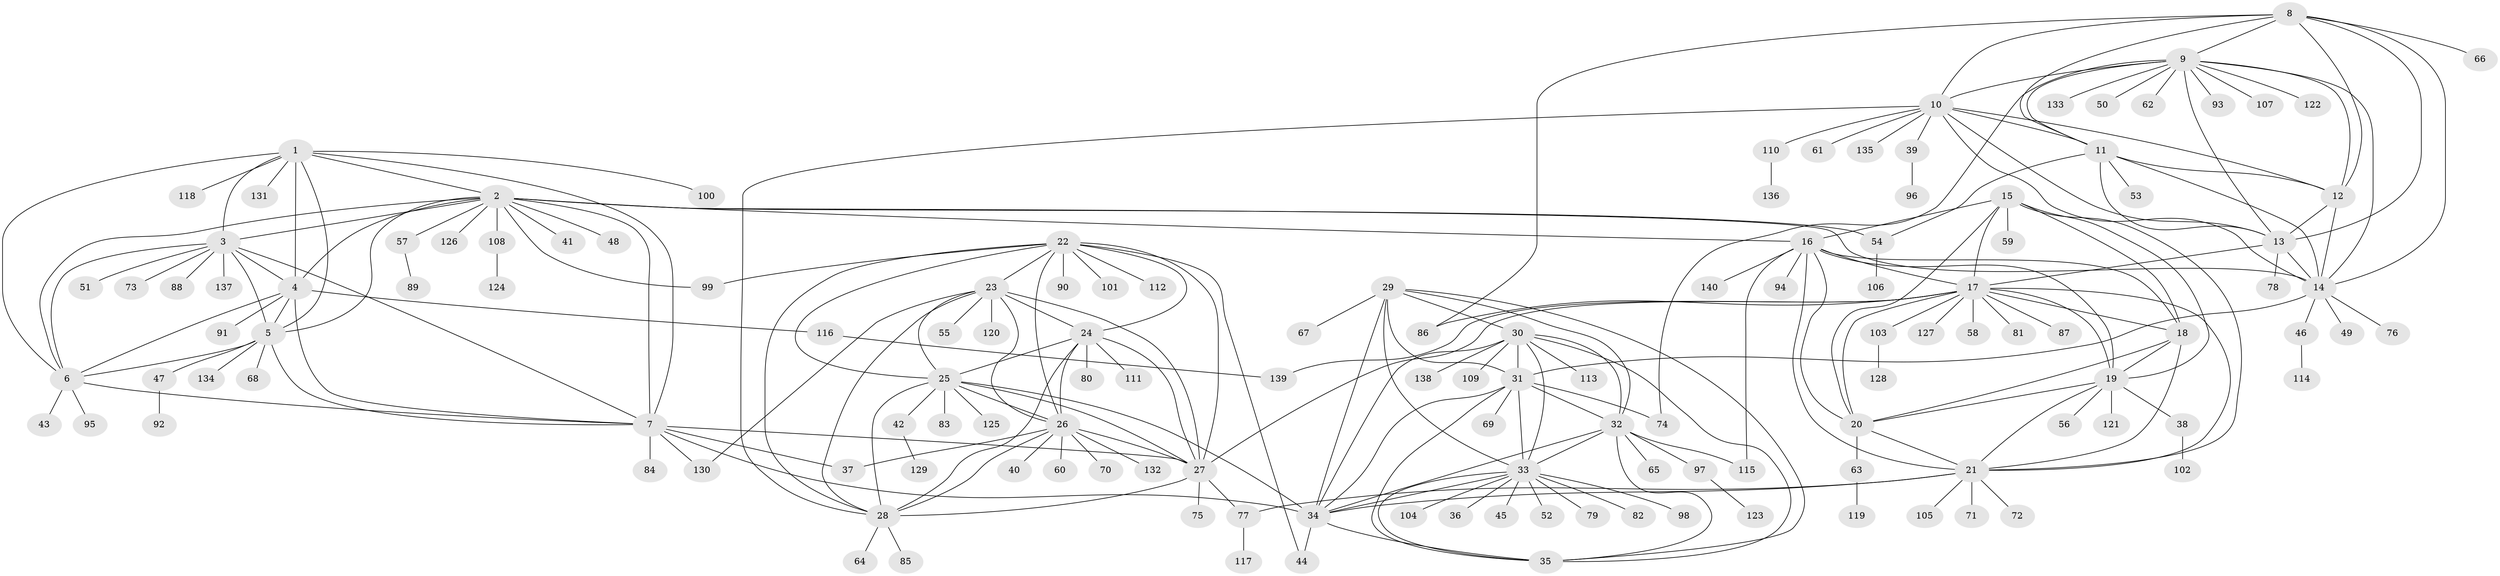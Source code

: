 // Generated by graph-tools (version 1.1) at 2025/15/03/09/25 04:15:53]
// undirected, 140 vertices, 230 edges
graph export_dot {
graph [start="1"]
  node [color=gray90,style=filled];
  1;
  2;
  3;
  4;
  5;
  6;
  7;
  8;
  9;
  10;
  11;
  12;
  13;
  14;
  15;
  16;
  17;
  18;
  19;
  20;
  21;
  22;
  23;
  24;
  25;
  26;
  27;
  28;
  29;
  30;
  31;
  32;
  33;
  34;
  35;
  36;
  37;
  38;
  39;
  40;
  41;
  42;
  43;
  44;
  45;
  46;
  47;
  48;
  49;
  50;
  51;
  52;
  53;
  54;
  55;
  56;
  57;
  58;
  59;
  60;
  61;
  62;
  63;
  64;
  65;
  66;
  67;
  68;
  69;
  70;
  71;
  72;
  73;
  74;
  75;
  76;
  77;
  78;
  79;
  80;
  81;
  82;
  83;
  84;
  85;
  86;
  87;
  88;
  89;
  90;
  91;
  92;
  93;
  94;
  95;
  96;
  97;
  98;
  99;
  100;
  101;
  102;
  103;
  104;
  105;
  106;
  107;
  108;
  109;
  110;
  111;
  112;
  113;
  114;
  115;
  116;
  117;
  118;
  119;
  120;
  121;
  122;
  123;
  124;
  125;
  126;
  127;
  128;
  129;
  130;
  131;
  132;
  133;
  134;
  135;
  136;
  137;
  138;
  139;
  140;
  1 -- 2;
  1 -- 3;
  1 -- 4;
  1 -- 5;
  1 -- 6;
  1 -- 7;
  1 -- 100;
  1 -- 118;
  1 -- 131;
  2 -- 3;
  2 -- 4;
  2 -- 5;
  2 -- 6;
  2 -- 7;
  2 -- 14;
  2 -- 16;
  2 -- 41;
  2 -- 48;
  2 -- 54;
  2 -- 57;
  2 -- 99;
  2 -- 108;
  2 -- 126;
  3 -- 4;
  3 -- 5;
  3 -- 6;
  3 -- 7;
  3 -- 51;
  3 -- 73;
  3 -- 88;
  3 -- 137;
  4 -- 5;
  4 -- 6;
  4 -- 7;
  4 -- 91;
  4 -- 116;
  5 -- 6;
  5 -- 7;
  5 -- 47;
  5 -- 68;
  5 -- 134;
  6 -- 7;
  6 -- 43;
  6 -- 95;
  7 -- 27;
  7 -- 34;
  7 -- 37;
  7 -- 84;
  7 -- 130;
  8 -- 9;
  8 -- 10;
  8 -- 11;
  8 -- 12;
  8 -- 13;
  8 -- 14;
  8 -- 66;
  8 -- 86;
  9 -- 10;
  9 -- 11;
  9 -- 12;
  9 -- 13;
  9 -- 14;
  9 -- 50;
  9 -- 62;
  9 -- 74;
  9 -- 93;
  9 -- 107;
  9 -- 122;
  9 -- 133;
  10 -- 11;
  10 -- 12;
  10 -- 13;
  10 -- 14;
  10 -- 28;
  10 -- 39;
  10 -- 61;
  10 -- 110;
  10 -- 135;
  11 -- 12;
  11 -- 13;
  11 -- 14;
  11 -- 53;
  11 -- 54;
  12 -- 13;
  12 -- 14;
  13 -- 14;
  13 -- 17;
  13 -- 78;
  14 -- 31;
  14 -- 46;
  14 -- 49;
  14 -- 76;
  15 -- 16;
  15 -- 17;
  15 -- 18;
  15 -- 19;
  15 -- 20;
  15 -- 21;
  15 -- 59;
  16 -- 17;
  16 -- 18;
  16 -- 19;
  16 -- 20;
  16 -- 21;
  16 -- 94;
  16 -- 115;
  16 -- 140;
  17 -- 18;
  17 -- 19;
  17 -- 20;
  17 -- 21;
  17 -- 27;
  17 -- 58;
  17 -- 81;
  17 -- 86;
  17 -- 87;
  17 -- 103;
  17 -- 127;
  17 -- 139;
  18 -- 19;
  18 -- 20;
  18 -- 21;
  19 -- 20;
  19 -- 21;
  19 -- 38;
  19 -- 56;
  19 -- 121;
  20 -- 21;
  20 -- 63;
  21 -- 34;
  21 -- 71;
  21 -- 72;
  21 -- 77;
  21 -- 105;
  22 -- 23;
  22 -- 24;
  22 -- 25;
  22 -- 26;
  22 -- 27;
  22 -- 28;
  22 -- 44;
  22 -- 90;
  22 -- 99;
  22 -- 101;
  22 -- 112;
  23 -- 24;
  23 -- 25;
  23 -- 26;
  23 -- 27;
  23 -- 28;
  23 -- 55;
  23 -- 120;
  23 -- 130;
  24 -- 25;
  24 -- 26;
  24 -- 27;
  24 -- 28;
  24 -- 80;
  24 -- 111;
  25 -- 26;
  25 -- 27;
  25 -- 28;
  25 -- 34;
  25 -- 42;
  25 -- 83;
  25 -- 125;
  26 -- 27;
  26 -- 28;
  26 -- 37;
  26 -- 40;
  26 -- 60;
  26 -- 70;
  26 -- 132;
  27 -- 28;
  27 -- 75;
  27 -- 77;
  28 -- 64;
  28 -- 85;
  29 -- 30;
  29 -- 31;
  29 -- 32;
  29 -- 33;
  29 -- 34;
  29 -- 35;
  29 -- 67;
  30 -- 31;
  30 -- 32;
  30 -- 33;
  30 -- 34;
  30 -- 35;
  30 -- 109;
  30 -- 113;
  30 -- 138;
  31 -- 32;
  31 -- 33;
  31 -- 34;
  31 -- 35;
  31 -- 69;
  31 -- 74;
  32 -- 33;
  32 -- 34;
  32 -- 35;
  32 -- 65;
  32 -- 97;
  32 -- 115;
  33 -- 34;
  33 -- 35;
  33 -- 36;
  33 -- 45;
  33 -- 52;
  33 -- 79;
  33 -- 82;
  33 -- 98;
  33 -- 104;
  34 -- 35;
  34 -- 44;
  38 -- 102;
  39 -- 96;
  42 -- 129;
  46 -- 114;
  47 -- 92;
  54 -- 106;
  57 -- 89;
  63 -- 119;
  77 -- 117;
  97 -- 123;
  103 -- 128;
  108 -- 124;
  110 -- 136;
  116 -- 139;
}
